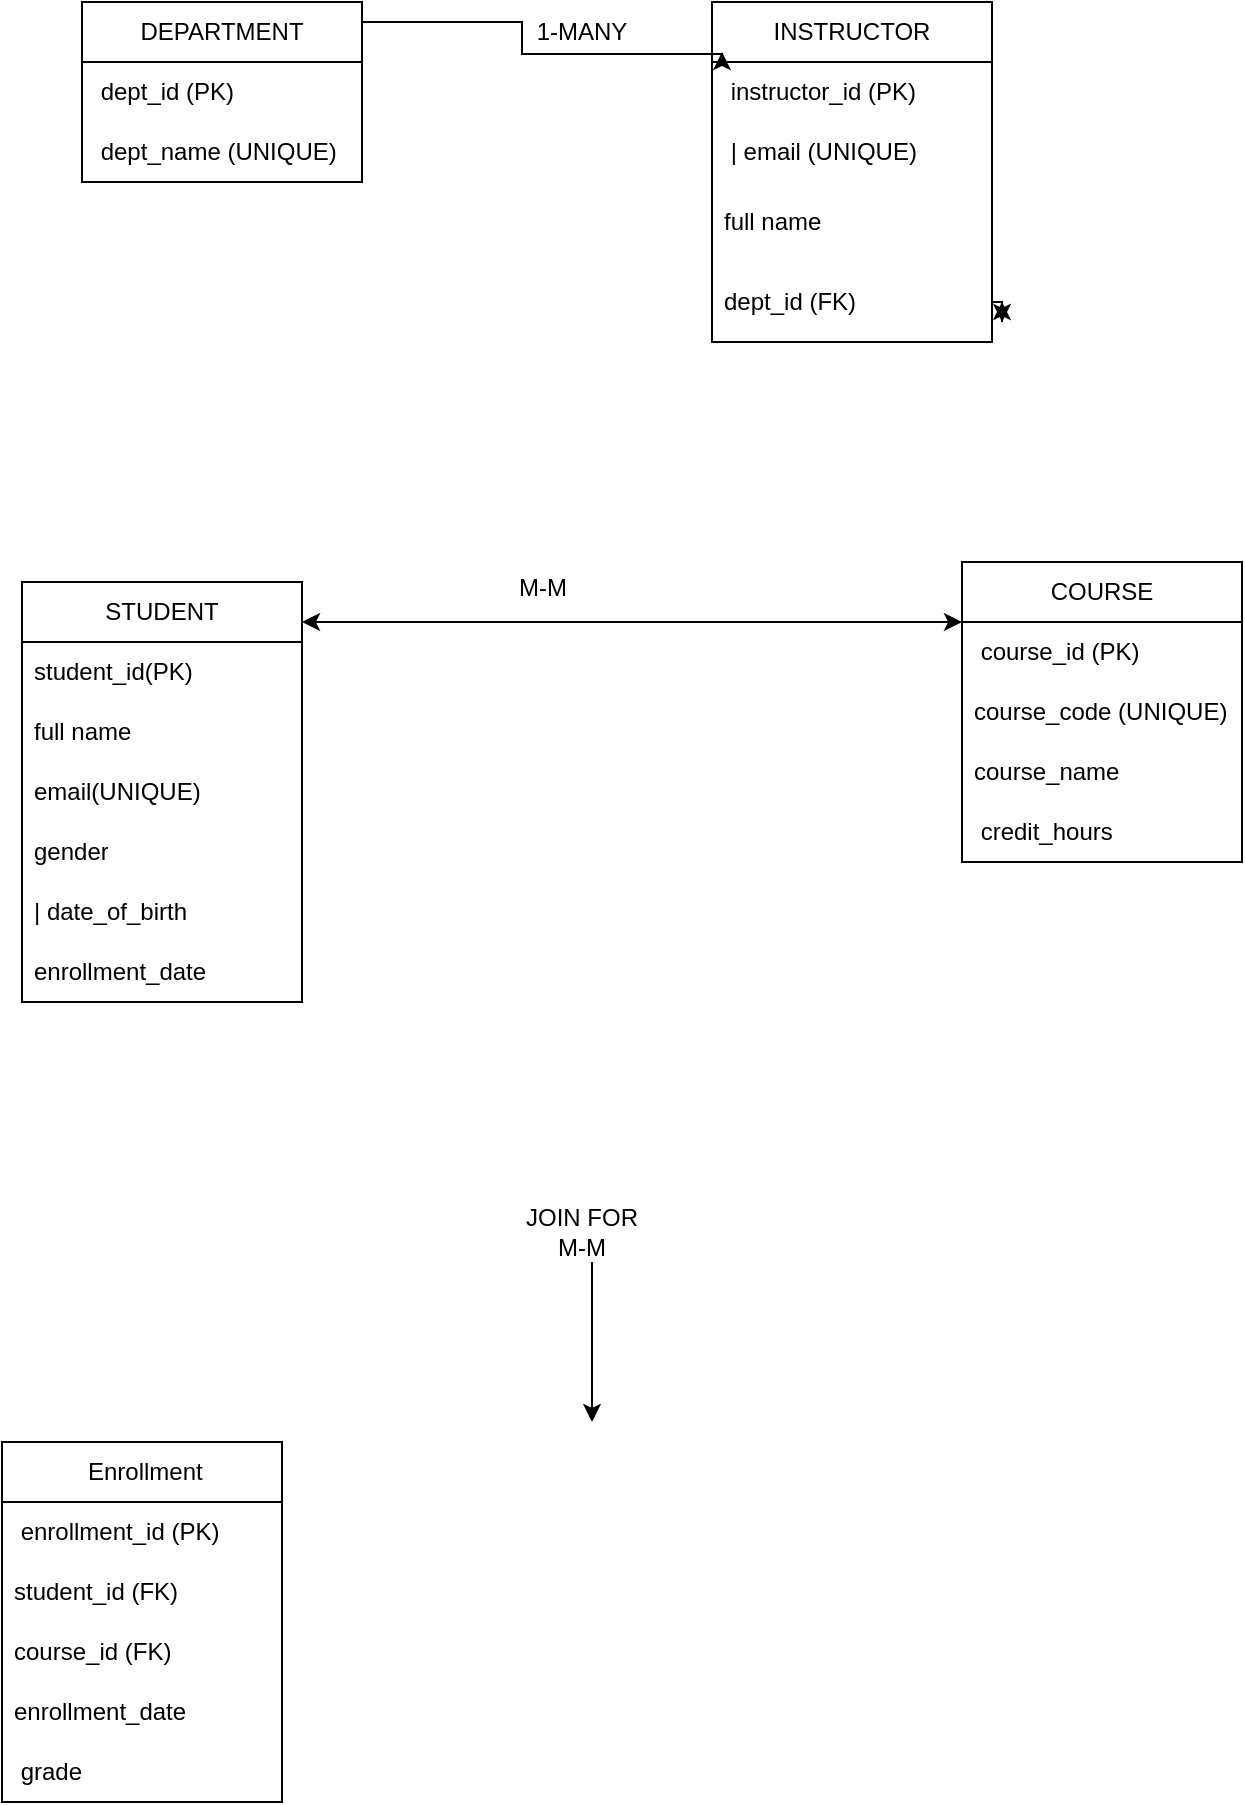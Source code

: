 <mxfile version="27.0.4" pages="2">
  <diagram name="Page-1" id="pXbyONJma8Ghmv_2v1Js">
    <mxGraphModel dx="872" dy="439" grid="1" gridSize="10" guides="1" tooltips="1" connect="1" arrows="1" fold="1" page="1" pageScale="1" pageWidth="850" pageHeight="1100" math="0" shadow="0">
      <root>
        <mxCell id="0" />
        <mxCell id="1" parent="0" />
        <mxCell id="goI6WCm8TIuqPZgp0Us6-1" value="DEPARTMENT" style="swimlane;fontStyle=0;childLayout=stackLayout;horizontal=1;startSize=30;horizontalStack=0;resizeParent=1;resizeParentMax=0;resizeLast=0;collapsible=1;marginBottom=0;whiteSpace=wrap;html=1;" parent="1" vertex="1">
          <mxGeometry x="40" y="80" width="140" height="90" as="geometry" />
        </mxCell>
        <mxCell id="goI6WCm8TIuqPZgp0Us6-2" value="&amp;nbsp;dept_id (PK)" style="text;strokeColor=none;fillColor=none;align=left;verticalAlign=middle;spacingLeft=4;spacingRight=4;overflow=hidden;points=[[0,0.5],[1,0.5]];portConstraint=eastwest;rotatable=0;whiteSpace=wrap;html=1;" parent="goI6WCm8TIuqPZgp0Us6-1" vertex="1">
          <mxGeometry y="30" width="140" height="30" as="geometry" />
        </mxCell>
        <mxCell id="goI6WCm8TIuqPZgp0Us6-3" value="&amp;nbsp;dept_name (UNIQUE)" style="text;strokeColor=none;fillColor=none;align=left;verticalAlign=middle;spacingLeft=4;spacingRight=4;overflow=hidden;points=[[0,0.5],[1,0.5]];portConstraint=eastwest;rotatable=0;whiteSpace=wrap;html=1;" parent="goI6WCm8TIuqPZgp0Us6-1" vertex="1">
          <mxGeometry y="60" width="140" height="30" as="geometry" />
        </mxCell>
        <mxCell id="goI6WCm8TIuqPZgp0Us6-6" value="1-MANY" style="text;html=1;align=center;verticalAlign=middle;whiteSpace=wrap;rounded=0;" parent="1" vertex="1">
          <mxGeometry x="260" y="80" width="60" height="30" as="geometry" />
        </mxCell>
        <mxCell id="goI6WCm8TIuqPZgp0Us6-7" value="INSTRUCTOR" style="swimlane;fontStyle=0;childLayout=stackLayout;horizontal=1;startSize=30;horizontalStack=0;resizeParent=1;resizeParentMax=0;resizeLast=0;collapsible=1;marginBottom=0;whiteSpace=wrap;html=1;" parent="1" vertex="1">
          <mxGeometry x="355" y="80" width="140" height="170" as="geometry" />
        </mxCell>
        <mxCell id="goI6WCm8TIuqPZgp0Us6-8" value="&amp;nbsp;instructor_id (PK)" style="text;strokeColor=none;fillColor=none;align=left;verticalAlign=middle;spacingLeft=4;spacingRight=4;overflow=hidden;points=[[0,0.5],[1,0.5]];portConstraint=eastwest;rotatable=0;whiteSpace=wrap;html=1;" parent="goI6WCm8TIuqPZgp0Us6-7" vertex="1">
          <mxGeometry y="30" width="140" height="30" as="geometry" />
        </mxCell>
        <mxCell id="goI6WCm8TIuqPZgp0Us6-9" value="&amp;nbsp;| email (UNIQUE)&amp;nbsp;" style="text;strokeColor=none;fillColor=none;align=left;verticalAlign=middle;spacingLeft=4;spacingRight=4;overflow=hidden;points=[[0,0.5],[1,0.5]];portConstraint=eastwest;rotatable=0;whiteSpace=wrap;html=1;" parent="goI6WCm8TIuqPZgp0Us6-7" vertex="1">
          <mxGeometry y="60" width="140" height="30" as="geometry" />
        </mxCell>
        <mxCell id="goI6WCm8TIuqPZgp0Us6-11" style="edgeStyle=orthogonalEdgeStyle;rounded=0;orthogonalLoop=1;jettySize=auto;html=1;" parent="goI6WCm8TIuqPZgp0Us6-7" edge="1">
          <mxGeometry relative="1" as="geometry">
            <mxPoint x="145" y="150" as="targetPoint" />
            <mxPoint x="145" y="160" as="sourcePoint" />
          </mxGeometry>
        </mxCell>
        <mxCell id="goI6WCm8TIuqPZgp0Us6-12" value="full name" style="text;strokeColor=none;fillColor=none;align=left;verticalAlign=middle;spacingLeft=4;spacingRight=4;overflow=hidden;points=[[0,0.5],[1,0.5]];portConstraint=eastwest;rotatable=0;whiteSpace=wrap;html=1;" parent="goI6WCm8TIuqPZgp0Us6-7" vertex="1">
          <mxGeometry y="90" width="140" height="40" as="geometry" />
        </mxCell>
        <mxCell id="goI6WCm8TIuqPZgp0Us6-10" value="dept_id (FK)" style="text;strokeColor=none;fillColor=none;align=left;verticalAlign=middle;spacingLeft=4;spacingRight=4;overflow=hidden;points=[[0,0.5],[1,0.5]];portConstraint=eastwest;rotatable=0;whiteSpace=wrap;html=1;" parent="goI6WCm8TIuqPZgp0Us6-7" vertex="1">
          <mxGeometry y="130" width="140" height="40" as="geometry" />
        </mxCell>
        <mxCell id="goI6WCm8TIuqPZgp0Us6-22" style="edgeStyle=orthogonalEdgeStyle;rounded=0;orthogonalLoop=1;jettySize=auto;html=1;exitX=1;exitY=0.5;exitDx=0;exitDy=0;entryX=1.036;entryY=0.75;entryDx=0;entryDy=0;entryPerimeter=0;" parent="goI6WCm8TIuqPZgp0Us6-7" source="goI6WCm8TIuqPZgp0Us6-10" target="goI6WCm8TIuqPZgp0Us6-10" edge="1">
          <mxGeometry relative="1" as="geometry">
            <Array as="points">
              <mxPoint x="145" y="150" />
            </Array>
          </mxGeometry>
        </mxCell>
        <mxCell id="goI6WCm8TIuqPZgp0Us6-5" style="edgeStyle=orthogonalEdgeStyle;rounded=0;orthogonalLoop=1;jettySize=auto;html=1;exitX=1;exitY=0.5;exitDx=0;exitDy=0;" parent="1" edge="1">
          <mxGeometry relative="1" as="geometry">
            <mxPoint x="360" y="105" as="targetPoint" />
            <mxPoint x="180" y="105" as="sourcePoint" />
            <Array as="points">
              <mxPoint x="180" y="90" />
              <mxPoint x="260" y="90" />
              <mxPoint x="260" y="106" />
            </Array>
          </mxGeometry>
        </mxCell>
        <mxCell id="goI6WCm8TIuqPZgp0Us6-14" value="STUDENT" style="swimlane;fontStyle=0;childLayout=stackLayout;horizontal=1;startSize=30;horizontalStack=0;resizeParent=1;resizeParentMax=0;resizeLast=0;collapsible=1;marginBottom=0;whiteSpace=wrap;html=1;" parent="1" vertex="1">
          <mxGeometry x="10" y="370" width="140" height="210" as="geometry" />
        </mxCell>
        <mxCell id="goI6WCm8TIuqPZgp0Us6-15" value="student_id(PK)" style="text;strokeColor=none;fillColor=none;align=left;verticalAlign=middle;spacingLeft=4;spacingRight=4;overflow=hidden;points=[[0,0.5],[1,0.5]];portConstraint=eastwest;rotatable=0;whiteSpace=wrap;html=1;" parent="goI6WCm8TIuqPZgp0Us6-14" vertex="1">
          <mxGeometry y="30" width="140" height="30" as="geometry" />
        </mxCell>
        <mxCell id="goI6WCm8TIuqPZgp0Us6-19" value="full name" style="text;strokeColor=none;fillColor=none;align=left;verticalAlign=middle;spacingLeft=4;spacingRight=4;overflow=hidden;points=[[0,0.5],[1,0.5]];portConstraint=eastwest;rotatable=0;whiteSpace=wrap;html=1;" parent="goI6WCm8TIuqPZgp0Us6-14" vertex="1">
          <mxGeometry y="60" width="140" height="30" as="geometry" />
        </mxCell>
        <mxCell id="goI6WCm8TIuqPZgp0Us6-17" value="email(UNIQUE)" style="text;strokeColor=none;fillColor=none;align=left;verticalAlign=middle;spacingLeft=4;spacingRight=4;overflow=hidden;points=[[0,0.5],[1,0.5]];portConstraint=eastwest;rotatable=0;whiteSpace=wrap;html=1;" parent="goI6WCm8TIuqPZgp0Us6-14" vertex="1">
          <mxGeometry y="90" width="140" height="30" as="geometry" />
        </mxCell>
        <mxCell id="goI6WCm8TIuqPZgp0Us6-18" value="gender" style="text;strokeColor=none;fillColor=none;align=left;verticalAlign=middle;spacingLeft=4;spacingRight=4;overflow=hidden;points=[[0,0.5],[1,0.5]];portConstraint=eastwest;rotatable=0;whiteSpace=wrap;html=1;" parent="goI6WCm8TIuqPZgp0Us6-14" vertex="1">
          <mxGeometry y="120" width="140" height="30" as="geometry" />
        </mxCell>
        <mxCell id="goI6WCm8TIuqPZgp0Us6-21" value="| date_of_birth&amp;nbsp;" style="text;strokeColor=none;fillColor=none;align=left;verticalAlign=middle;spacingLeft=4;spacingRight=4;overflow=hidden;points=[[0,0.5],[1,0.5]];portConstraint=eastwest;rotatable=0;whiteSpace=wrap;html=1;" parent="goI6WCm8TIuqPZgp0Us6-14" vertex="1">
          <mxGeometry y="150" width="140" height="30" as="geometry" />
        </mxCell>
        <mxCell id="goI6WCm8TIuqPZgp0Us6-20" value="enrollment_date" style="text;strokeColor=none;fillColor=none;align=left;verticalAlign=middle;spacingLeft=4;spacingRight=4;overflow=hidden;points=[[0,0.5],[1,0.5]];portConstraint=eastwest;rotatable=0;whiteSpace=wrap;html=1;" parent="goI6WCm8TIuqPZgp0Us6-14" vertex="1">
          <mxGeometry y="180" width="140" height="30" as="geometry" />
        </mxCell>
        <mxCell id="goI6WCm8TIuqPZgp0Us6-26" value="" style="endArrow=classic;startArrow=classic;html=1;rounded=0;" parent="1" edge="1">
          <mxGeometry width="50" height="50" relative="1" as="geometry">
            <mxPoint x="150" y="390" as="sourcePoint" />
            <mxPoint x="480" y="390" as="targetPoint" />
          </mxGeometry>
        </mxCell>
        <mxCell id="goI6WCm8TIuqPZgp0Us6-27" value="COURSE" style="swimlane;fontStyle=0;childLayout=stackLayout;horizontal=1;startSize=30;horizontalStack=0;resizeParent=1;resizeParentMax=0;resizeLast=0;collapsible=1;marginBottom=0;whiteSpace=wrap;html=1;" parent="1" vertex="1">
          <mxGeometry x="480" y="360" width="140" height="150" as="geometry" />
        </mxCell>
        <mxCell id="goI6WCm8TIuqPZgp0Us6-28" value="&amp;nbsp;course_id (PK)" style="text;strokeColor=none;fillColor=none;align=left;verticalAlign=middle;spacingLeft=4;spacingRight=4;overflow=hidden;points=[[0,0.5],[1,0.5]];portConstraint=eastwest;rotatable=0;whiteSpace=wrap;html=1;" parent="goI6WCm8TIuqPZgp0Us6-27" vertex="1">
          <mxGeometry y="30" width="140" height="30" as="geometry" />
        </mxCell>
        <mxCell id="goI6WCm8TIuqPZgp0Us6-29" value="course_code (UNIQUE)" style="text;strokeColor=none;fillColor=none;align=left;verticalAlign=middle;spacingLeft=4;spacingRight=4;overflow=hidden;points=[[0,0.5],[1,0.5]];portConstraint=eastwest;rotatable=0;whiteSpace=wrap;html=1;" parent="goI6WCm8TIuqPZgp0Us6-27" vertex="1">
          <mxGeometry y="60" width="140" height="30" as="geometry" />
        </mxCell>
        <mxCell id="goI6WCm8TIuqPZgp0Us6-30" value="course_name" style="text;strokeColor=none;fillColor=none;align=left;verticalAlign=middle;spacingLeft=4;spacingRight=4;overflow=hidden;points=[[0,0.5],[1,0.5]];portConstraint=eastwest;rotatable=0;whiteSpace=wrap;html=1;" parent="goI6WCm8TIuqPZgp0Us6-27" vertex="1">
          <mxGeometry y="90" width="140" height="30" as="geometry" />
        </mxCell>
        <mxCell id="goI6WCm8TIuqPZgp0Us6-33" value="&amp;nbsp;credit_hours" style="text;strokeColor=none;fillColor=none;align=left;verticalAlign=middle;spacingLeft=4;spacingRight=4;overflow=hidden;points=[[0,0.5],[1,0.5]];portConstraint=eastwest;rotatable=0;whiteSpace=wrap;html=1;" parent="goI6WCm8TIuqPZgp0Us6-27" vertex="1">
          <mxGeometry y="120" width="140" height="30" as="geometry" />
        </mxCell>
        <mxCell id="goI6WCm8TIuqPZgp0Us6-31" value="M-M" style="text;html=1;align=center;verticalAlign=middle;resizable=0;points=[];autosize=1;strokeColor=none;fillColor=none;" parent="1" vertex="1">
          <mxGeometry x="245" y="358" width="50" height="30" as="geometry" />
        </mxCell>
        <mxCell id="goI6WCm8TIuqPZgp0Us6-34" value="" style="endArrow=classic;html=1;rounded=0;" parent="1" edge="1">
          <mxGeometry width="50" height="50" relative="1" as="geometry">
            <mxPoint x="295" y="710" as="sourcePoint" />
            <mxPoint x="295" y="790" as="targetPoint" />
          </mxGeometry>
        </mxCell>
        <mxCell id="goI6WCm8TIuqPZgp0Us6-36" value="JOIN FOR M-M" style="text;html=1;align=center;verticalAlign=middle;whiteSpace=wrap;rounded=0;" parent="1" vertex="1">
          <mxGeometry x="260" y="680" width="60" height="30" as="geometry" />
        </mxCell>
        <mxCell id="goI6WCm8TIuqPZgp0Us6-37" value="&amp;nbsp; Enrollment&amp;nbsp;" style="swimlane;fontStyle=0;childLayout=stackLayout;horizontal=1;startSize=30;horizontalStack=0;resizeParent=1;resizeParentMax=0;resizeLast=0;collapsible=1;marginBottom=0;whiteSpace=wrap;html=1;" parent="1" vertex="1">
          <mxGeometry y="800" width="140" height="180" as="geometry" />
        </mxCell>
        <mxCell id="goI6WCm8TIuqPZgp0Us6-38" value="&amp;nbsp;enrollment_id (PK)" style="text;strokeColor=none;fillColor=none;align=left;verticalAlign=middle;spacingLeft=4;spacingRight=4;overflow=hidden;points=[[0,0.5],[1,0.5]];portConstraint=eastwest;rotatable=0;whiteSpace=wrap;html=1;" parent="goI6WCm8TIuqPZgp0Us6-37" vertex="1">
          <mxGeometry y="30" width="140" height="30" as="geometry" />
        </mxCell>
        <mxCell id="goI6WCm8TIuqPZgp0Us6-39" value="student_id (FK)" style="text;strokeColor=none;fillColor=none;align=left;verticalAlign=middle;spacingLeft=4;spacingRight=4;overflow=hidden;points=[[0,0.5],[1,0.5]];portConstraint=eastwest;rotatable=0;whiteSpace=wrap;html=1;" parent="goI6WCm8TIuqPZgp0Us6-37" vertex="1">
          <mxGeometry y="60" width="140" height="30" as="geometry" />
        </mxCell>
        <mxCell id="goI6WCm8TIuqPZgp0Us6-40" value="course_id (FK)" style="text;strokeColor=none;fillColor=none;align=left;verticalAlign=middle;spacingLeft=4;spacingRight=4;overflow=hidden;points=[[0,0.5],[1,0.5]];portConstraint=eastwest;rotatable=0;whiteSpace=wrap;html=1;" parent="goI6WCm8TIuqPZgp0Us6-37" vertex="1">
          <mxGeometry y="90" width="140" height="30" as="geometry" />
        </mxCell>
        <mxCell id="goI6WCm8TIuqPZgp0Us6-42" value="enrollment_date" style="text;strokeColor=none;fillColor=none;align=left;verticalAlign=middle;spacingLeft=4;spacingRight=4;overflow=hidden;points=[[0,0.5],[1,0.5]];portConstraint=eastwest;rotatable=0;whiteSpace=wrap;html=1;" parent="goI6WCm8TIuqPZgp0Us6-37" vertex="1">
          <mxGeometry y="120" width="140" height="30" as="geometry" />
        </mxCell>
        <mxCell id="goI6WCm8TIuqPZgp0Us6-41" value="&amp;nbsp;grade&amp;nbsp; &amp;nbsp;" style="text;strokeColor=none;fillColor=none;align=left;verticalAlign=middle;spacingLeft=4;spacingRight=4;overflow=hidden;points=[[0,0.5],[1,0.5]];portConstraint=eastwest;rotatable=0;whiteSpace=wrap;html=1;" parent="goI6WCm8TIuqPZgp0Us6-37" vertex="1">
          <mxGeometry y="150" width="140" height="30" as="geometry" />
        </mxCell>
      </root>
    </mxGraphModel>
  </diagram>
  <diagram id="h5O_ueQyCfg_ZO_6iA0u" name="Page-2">
    <mxGraphModel dx="872" dy="439" grid="1" gridSize="10" guides="1" tooltips="1" connect="1" arrows="1" fold="1" page="1" pageScale="1" pageWidth="850" pageHeight="1100" math="0" shadow="0">
      <root>
        <mxCell id="0" />
        <mxCell id="1" parent="0" />
        <mxCell id="InghQh3EkjAZ9NfyM5T--1" value="&amp;nbsp; Course" style="swimlane;fontStyle=0;childLayout=stackLayout;horizontal=1;startSize=30;horizontalStack=0;resizeParent=1;resizeParentMax=0;resizeLast=0;collapsible=1;marginBottom=0;whiteSpace=wrap;html=1;" vertex="1" parent="1">
          <mxGeometry x="40" y="120" width="140" height="60" as="geometry" />
        </mxCell>
        <mxCell id="InghQh3EkjAZ9NfyM5T--5" value="Instructor" style="swimlane;fontStyle=0;childLayout=stackLayout;horizontal=1;startSize=30;horizontalStack=0;resizeParent=1;resizeParentMax=0;resizeLast=0;collapsible=1;marginBottom=0;whiteSpace=wrap;html=1;" vertex="1" parent="1">
          <mxGeometry x="450" y="120" width="140" height="60" as="geometry" />
        </mxCell>
        <mxCell id="InghQh3EkjAZ9NfyM5T--10" value="" style="endArrow=classic;startArrow=classic;html=1;rounded=0;entryX=-0.021;entryY=0.4;entryDx=0;entryDy=0;entryPerimeter=0;" edge="1" parent="1" target="InghQh3EkjAZ9NfyM5T--5">
          <mxGeometry width="50" height="50" relative="1" as="geometry">
            <mxPoint x="180" y="140" as="sourcePoint" />
            <mxPoint x="230" y="90" as="targetPoint" />
            <Array as="points" />
          </mxGeometry>
        </mxCell>
        <mxCell id="InghQh3EkjAZ9NfyM5T--11" value="M-M RELATIONSHIP" style="text;html=1;align=center;verticalAlign=middle;resizable=0;points=[];autosize=1;strokeColor=none;fillColor=none;" vertex="1" parent="1">
          <mxGeometry x="220" y="98" width="140" height="30" as="geometry" />
        </mxCell>
        <mxCell id="InghQh3EkjAZ9NfyM5T--12" value="" style="endArrow=classic;html=1;rounded=0;" edge="1" parent="1">
          <mxGeometry width="50" height="50" relative="1" as="geometry">
            <mxPoint x="265" y="260" as="sourcePoint" />
            <mxPoint x="265" y="350" as="targetPoint" />
          </mxGeometry>
        </mxCell>
        <mxCell id="InghQh3EkjAZ9NfyM5T--13" value="JOIN TABLE&lt;div&gt;&lt;br&gt;&lt;/div&gt;" style="text;html=1;align=center;verticalAlign=middle;resizable=0;points=[];autosize=1;strokeColor=none;fillColor=none;" vertex="1" parent="1">
          <mxGeometry x="205" y="213" width="90" height="40" as="geometry" />
        </mxCell>
        <mxCell id="InghQh3EkjAZ9NfyM5T--14" value="INSTRUCTOR" style="swimlane;fontStyle=0;childLayout=stackLayout;horizontal=1;startSize=30;horizontalStack=0;resizeParent=1;resizeParentMax=0;resizeLast=0;collapsible=1;marginBottom=0;whiteSpace=wrap;html=1;" vertex="1" parent="1">
          <mxGeometry x="80" y="360" width="140" height="90" as="geometry" />
        </mxCell>
        <mxCell id="InghQh3EkjAZ9NfyM5T--15" value="&amp;nbsp;course_id (PK, FK)" style="text;strokeColor=none;fillColor=none;align=left;verticalAlign=middle;spacingLeft=4;spacingRight=4;overflow=hidden;points=[[0,0.5],[1,0.5]];portConstraint=eastwest;rotatable=0;whiteSpace=wrap;html=1;" vertex="1" parent="InghQh3EkjAZ9NfyM5T--14">
          <mxGeometry y="30" width="140" height="30" as="geometry" />
        </mxCell>
        <mxCell id="InghQh3EkjAZ9NfyM5T--16" value="&amp;nbsp;instructor_id (PK, FK)" style="text;strokeColor=none;fillColor=none;align=left;verticalAlign=middle;spacingLeft=4;spacingRight=4;overflow=hidden;points=[[0,0.5],[1,0.5]];portConstraint=eastwest;rotatable=0;whiteSpace=wrap;html=1;" vertex="1" parent="InghQh3EkjAZ9NfyM5T--14">
          <mxGeometry y="60" width="140" height="30" as="geometry" />
        </mxCell>
        <mxCell id="InghQh3EkjAZ9NfyM5T--19" value="A course can be taught by &lt;strong data-end=&quot;2950&quot; data-start=&quot;2930&quot;&gt;many instructors&lt;/strong&gt;, and an instructor can teach &lt;strong data-end=&quot;2996&quot; data-start=&quot;2980&quot;&gt;many courses&lt;/strong&gt; → &lt;strong data-end=&quot;3006&quot; data-start=&quot;2999&quot;&gt;M-M&lt;/strong&gt;" style="text;html=1;align=center;verticalAlign=middle;whiteSpace=wrap;rounded=0;" vertex="1" parent="1">
          <mxGeometry x="160" y="50" width="320" height="30" as="geometry" />
        </mxCell>
      </root>
    </mxGraphModel>
  </diagram>
</mxfile>
